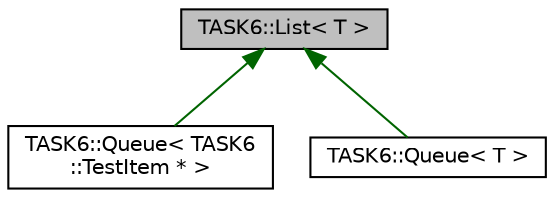 digraph "TASK6::List&lt; T &gt;"
{
 // LATEX_PDF_SIZE
  edge [fontname="Helvetica",fontsize="10",labelfontname="Helvetica",labelfontsize="10"];
  node [fontname="Helvetica",fontsize="10",shape=record];
  Node1 [label="TASK6::List\< T \>",height=0.2,width=0.4,color="black", fillcolor="grey75", style="filled", fontcolor="black",tooltip="A template class definition. The class contains the start and end element of the list...."];
  Node1 -> Node2 [dir="back",color="darkgreen",fontsize="10",style="solid",fontname="Helvetica"];
  Node2 [label="TASK6::Queue\< TASK6\l::TestItem * \>",height=0.2,width=0.4,color="black", fillcolor="white", style="filled",URL="$db/d12/classTASK6_1_1Queue.html",tooltip=" "];
  Node1 -> Node3 [dir="back",color="darkgreen",fontsize="10",style="solid",fontname="Helvetica"];
  Node3 [label="TASK6::Queue\< T \>",height=0.2,width=0.4,color="black", fillcolor="white", style="filled",URL="$db/d12/classTASK6_1_1Queue.html",tooltip="A template class definition. The class implements a queue-container."];
}
